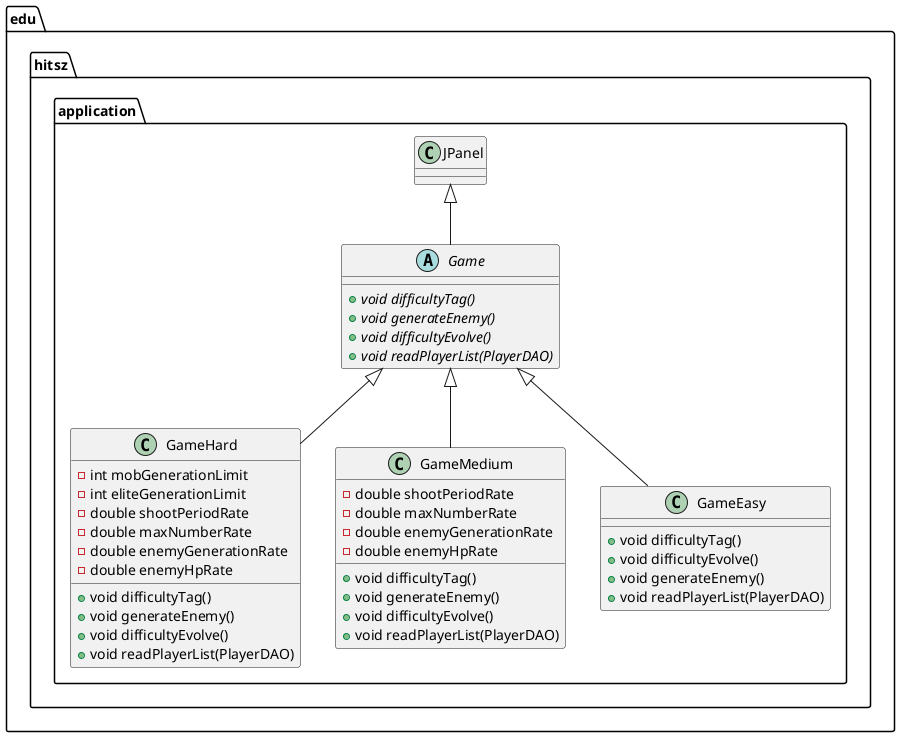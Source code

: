 @startuml
class edu.hitsz.application.GameHard {
- int mobGenerationLimit
- int eliteGenerationLimit
- double shootPeriodRate
- double maxNumberRate
- double enemyGenerationRate
- double enemyHpRate
+ void difficultyTag()
+ void generateEnemy()
+ void difficultyEvolve()
+ void readPlayerList(PlayerDAO)
}
abstract class edu.hitsz.application.Game {
+ {abstract}void difficultyTag()
+ {abstract}void generateEnemy()
+ {abstract}void difficultyEvolve()
+ {abstract}void readPlayerList(PlayerDAO)
}
class edu.hitsz.application.GameMedium {
- double shootPeriodRate
- double maxNumberRate
- double enemyGenerationRate
- double enemyHpRate
+ void difficultyTag()
+ void generateEnemy()
+ void difficultyEvolve()
+ void readPlayerList(PlayerDAO)
}
class edu.hitsz.application.GameEasy {
+ void difficultyTag()
+ void difficultyEvolve()
+ void generateEnemy()
+ void readPlayerList(PlayerDAO)
}


edu.hitsz.application.Game <|-- edu.hitsz.application.GameHard
edu.hitsz.application.JPanel <|-- edu.hitsz.application.Game
edu.hitsz.application.Game <|-- edu.hitsz.application.GameMedium
edu.hitsz.application.Game <|-- edu.hitsz.application.GameEasy
@enduml